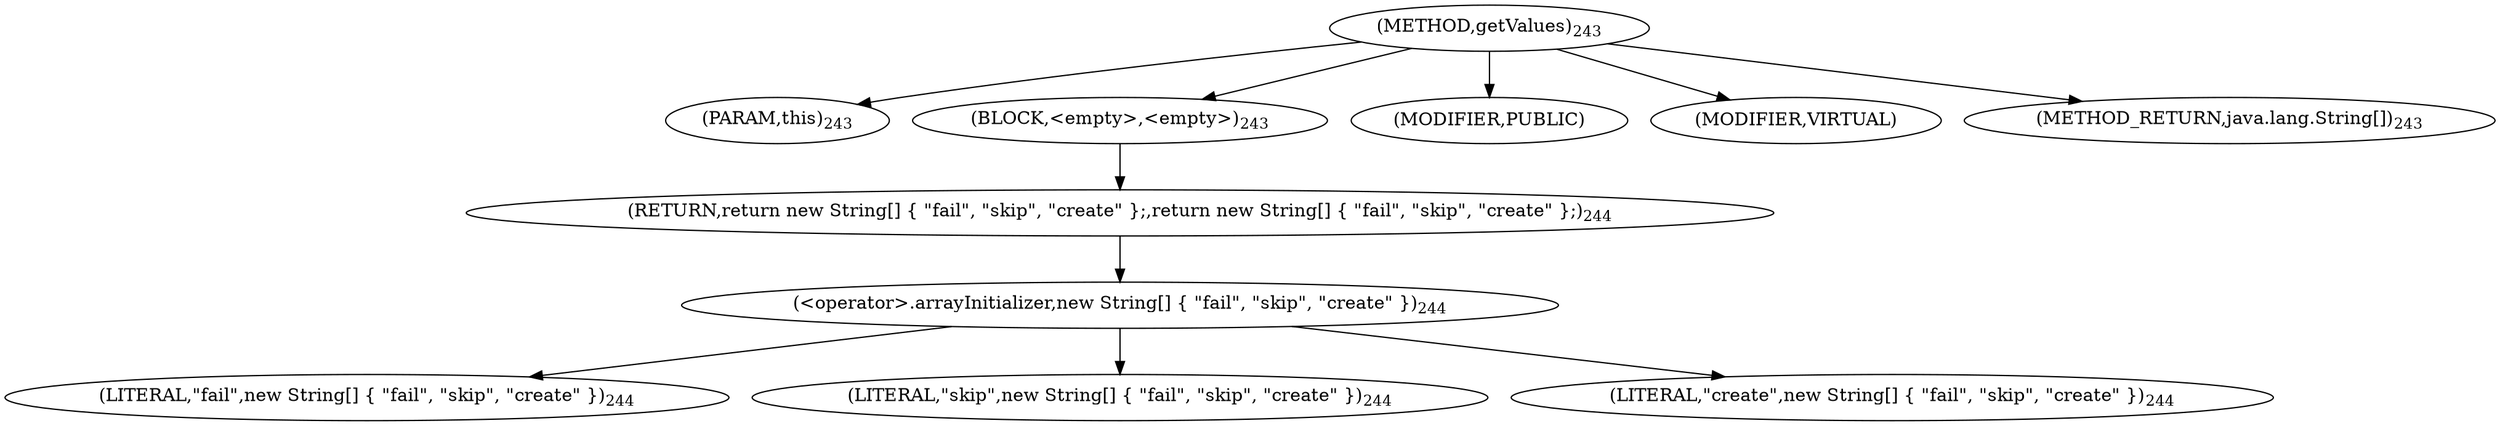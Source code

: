 digraph "getValues" {  
"315" [label = <(METHOD,getValues)<SUB>243</SUB>> ]
"316" [label = <(PARAM,this)<SUB>243</SUB>> ]
"317" [label = <(BLOCK,&lt;empty&gt;,&lt;empty&gt;)<SUB>243</SUB>> ]
"318" [label = <(RETURN,return new String[] { &quot;fail&quot;, &quot;skip&quot;, &quot;create&quot; };,return new String[] { &quot;fail&quot;, &quot;skip&quot;, &quot;create&quot; };)<SUB>244</SUB>> ]
"319" [label = <(&lt;operator&gt;.arrayInitializer,new String[] { &quot;fail&quot;, &quot;skip&quot;, &quot;create&quot; })<SUB>244</SUB>> ]
"320" [label = <(LITERAL,&quot;fail&quot;,new String[] { &quot;fail&quot;, &quot;skip&quot;, &quot;create&quot; })<SUB>244</SUB>> ]
"321" [label = <(LITERAL,&quot;skip&quot;,new String[] { &quot;fail&quot;, &quot;skip&quot;, &quot;create&quot; })<SUB>244</SUB>> ]
"322" [label = <(LITERAL,&quot;create&quot;,new String[] { &quot;fail&quot;, &quot;skip&quot;, &quot;create&quot; })<SUB>244</SUB>> ]
"323" [label = <(MODIFIER,PUBLIC)> ]
"324" [label = <(MODIFIER,VIRTUAL)> ]
"325" [label = <(METHOD_RETURN,java.lang.String[])<SUB>243</SUB>> ]
  "315" -> "316" 
  "315" -> "317" 
  "315" -> "323" 
  "315" -> "324" 
  "315" -> "325" 
  "317" -> "318" 
  "318" -> "319" 
  "319" -> "320" 
  "319" -> "321" 
  "319" -> "322" 
}
